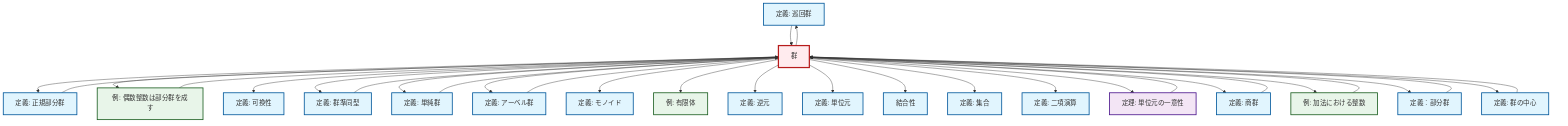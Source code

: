 graph TD
    classDef definition fill:#e1f5fe,stroke:#01579b,stroke-width:2px
    classDef theorem fill:#f3e5f5,stroke:#4a148c,stroke-width:2px
    classDef axiom fill:#fff3e0,stroke:#e65100,stroke-width:2px
    classDef example fill:#e8f5e9,stroke:#1b5e20,stroke-width:2px
    classDef current fill:#ffebee,stroke:#b71c1c,stroke-width:3px
    def-cyclic-group["定義: 巡回群"]:::definition
    def-quotient-group["定義: 商群"]:::definition
    ex-finite-field["例: 有限体"]:::example
    thm-unique-identity["定理: 単位元の一意性"]:::theorem
    def-inverse-element["定義: 逆元"]:::definition
    def-abelian-group["定義: アーベル群"]:::definition
    def-commutativity["定義: 可換性"]:::definition
    def-simple-group["定義: 単純群"]:::definition
    def-set["定義: 集合"]:::definition
    ex-integers-addition["例: 加法における整数"]:::example
    def-identity-element["定義: 単位元"]:::definition
    def-subgroup["定義：部分群"]:::definition
    def-normal-subgroup["定義: 正規部分群"]:::definition
    ex-even-integers-subgroup["例: 偶数整数は部分群を成す"]:::example
    def-homomorphism["定義: 群準同型"]:::definition
    def-associativity["結合性"]:::definition
    def-binary-operation["定義: 二項演算"]:::definition
    def-group["群"]:::definition
    def-monoid["定義: モノイド"]:::definition
    def-center-of-group["定義: 群の中心"]:::definition
    def-group --> def-normal-subgroup
    def-group --> ex-even-integers-subgroup
    def-group --> def-commutativity
    def-group --> def-homomorphism
    def-group --> def-simple-group
    def-group --> def-abelian-group
    def-group --> def-monoid
    def-subgroup --> def-group
    def-group --> ex-finite-field
    def-group --> def-inverse-element
    def-group --> def-cyclic-group
    def-cyclic-group --> def-group
    def-center-of-group --> def-group
    ex-even-integers-subgroup --> def-group
    def-simple-group --> def-group
    def-group --> def-identity-element
    ex-integers-addition --> def-group
    def-group --> def-associativity
    def-abelian-group --> def-group
    def-group --> def-set
    def-group --> def-binary-operation
    def-group --> thm-unique-identity
    def-normal-subgroup --> def-group
    def-group --> def-quotient-group
    def-group --> ex-integers-addition
    def-homomorphism --> def-group
    thm-unique-identity --> def-group
    def-group --> def-subgroup
    def-quotient-group --> def-group
    def-group --> def-center-of-group
    class def-group current